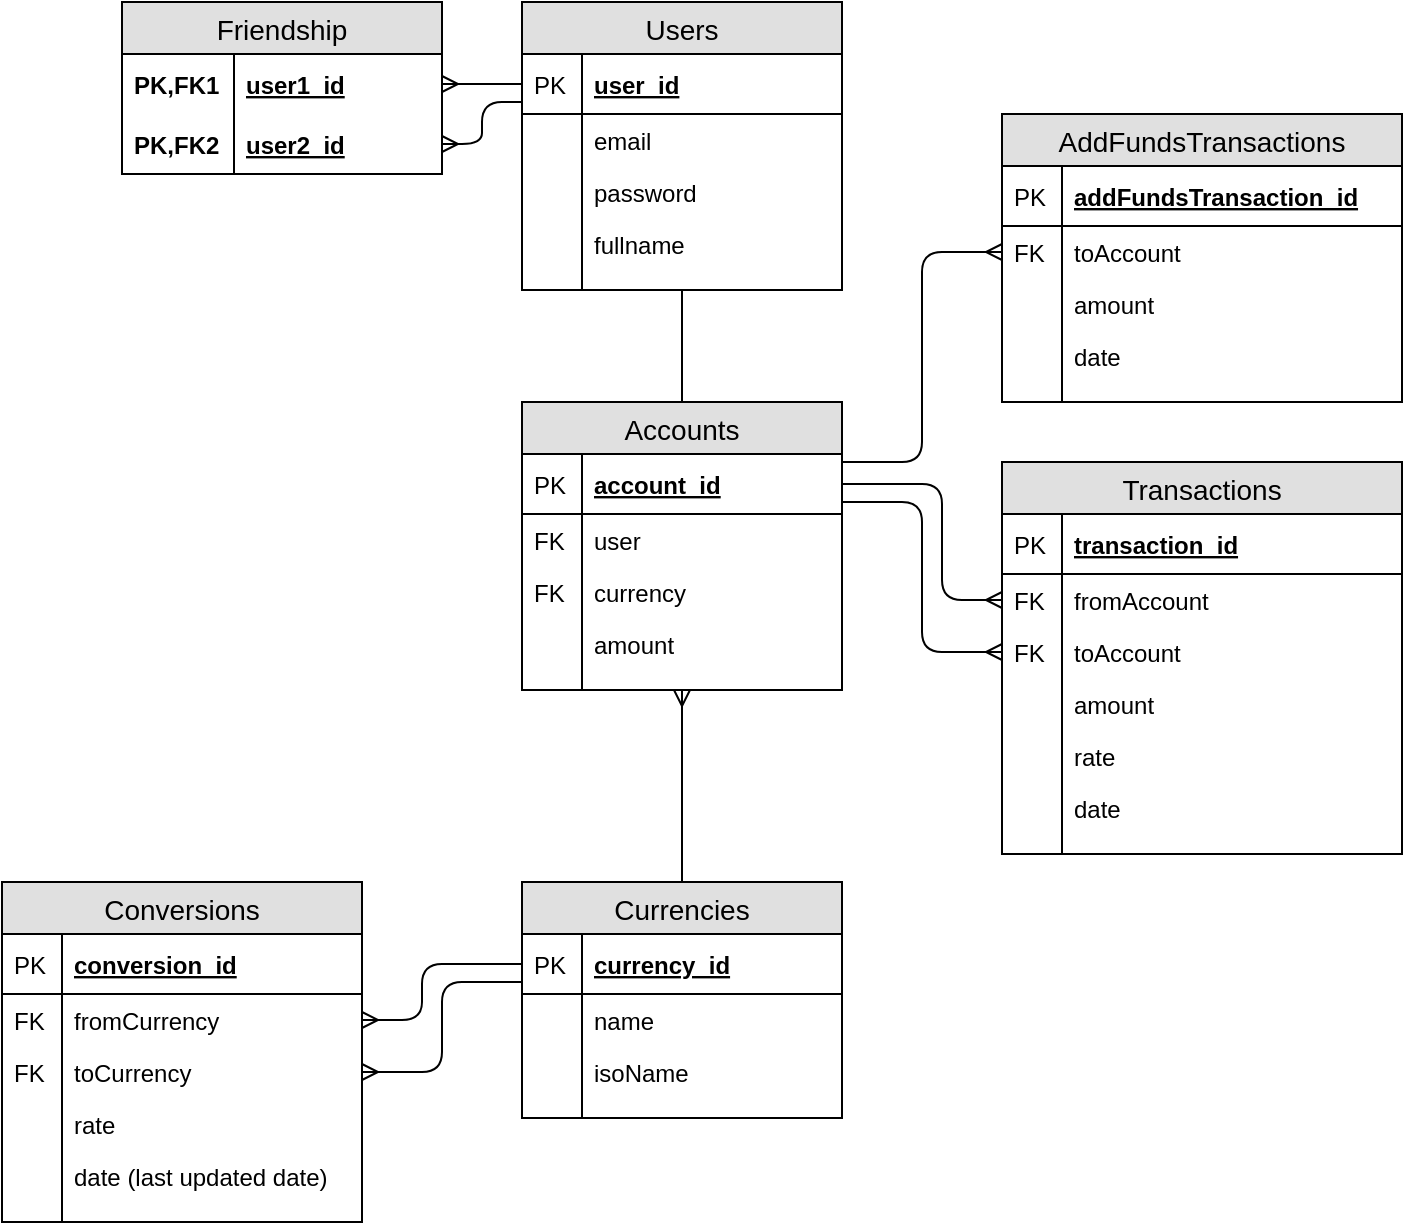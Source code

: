 <mxfile version="12.4.7" type="device"><diagram id="-bDHQBsTsx9B8EABrnFT" name="Page-1"><mxGraphModel dx="1360" dy="802" grid="1" gridSize="10" guides="1" tooltips="1" connect="1" arrows="1" fold="1" page="1" pageScale="1" pageWidth="850" pageHeight="1100" math="0" shadow="0"><root><mxCell id="0"/><mxCell id="1" parent="0"/><mxCell id="xsuDzKPgSNWTdva81MrQ-9" value="Users" style="swimlane;fontStyle=0;childLayout=stackLayout;horizontal=1;startSize=26;fillColor=#e0e0e0;horizontalStack=0;resizeParent=1;resizeParentMax=0;resizeLast=0;collapsible=1;marginBottom=0;swimlaneFillColor=#ffffff;align=center;fontSize=14;" parent="1" vertex="1"><mxGeometry x="300" y="40" width="160" height="144" as="geometry"/></mxCell><mxCell id="xsuDzKPgSNWTdva81MrQ-10" value="user_id" style="shape=partialRectangle;top=0;left=0;right=0;bottom=1;align=left;verticalAlign=middle;fillColor=none;spacingLeft=34;spacingRight=4;overflow=hidden;rotatable=0;points=[[0,0.5],[1,0.5]];portConstraint=eastwest;dropTarget=0;fontStyle=5;fontSize=12;" parent="xsuDzKPgSNWTdva81MrQ-9" vertex="1"><mxGeometry y="26" width="160" height="30" as="geometry"/></mxCell><mxCell id="xsuDzKPgSNWTdva81MrQ-11" value="PK" style="shape=partialRectangle;top=0;left=0;bottom=0;fillColor=none;align=left;verticalAlign=middle;spacingLeft=4;spacingRight=4;overflow=hidden;rotatable=0;points=[];portConstraint=eastwest;part=1;fontSize=12;" parent="xsuDzKPgSNWTdva81MrQ-10" vertex="1" connectable="0"><mxGeometry width="30" height="30" as="geometry"/></mxCell><mxCell id="xsuDzKPgSNWTdva81MrQ-12" value="email" style="shape=partialRectangle;top=0;left=0;right=0;bottom=0;align=left;verticalAlign=top;fillColor=none;spacingLeft=34;spacingRight=4;overflow=hidden;rotatable=0;points=[[0,0.5],[1,0.5]];portConstraint=eastwest;dropTarget=0;fontSize=12;" parent="xsuDzKPgSNWTdva81MrQ-9" vertex="1"><mxGeometry y="56" width="160" height="26" as="geometry"/></mxCell><mxCell id="xsuDzKPgSNWTdva81MrQ-13" value="" style="shape=partialRectangle;top=0;left=0;bottom=0;fillColor=none;align=left;verticalAlign=top;spacingLeft=4;spacingRight=4;overflow=hidden;rotatable=0;points=[];portConstraint=eastwest;part=1;fontSize=12;" parent="xsuDzKPgSNWTdva81MrQ-12" vertex="1" connectable="0"><mxGeometry width="30" height="26" as="geometry"/></mxCell><mxCell id="xsuDzKPgSNWTdva81MrQ-14" value="password" style="shape=partialRectangle;top=0;left=0;right=0;bottom=0;align=left;verticalAlign=top;fillColor=none;spacingLeft=34;spacingRight=4;overflow=hidden;rotatable=0;points=[[0,0.5],[1,0.5]];portConstraint=eastwest;dropTarget=0;fontSize=12;" parent="xsuDzKPgSNWTdva81MrQ-9" vertex="1"><mxGeometry y="82" width="160" height="26" as="geometry"/></mxCell><mxCell id="xsuDzKPgSNWTdva81MrQ-15" value="" style="shape=partialRectangle;top=0;left=0;bottom=0;fillColor=none;align=left;verticalAlign=top;spacingLeft=4;spacingRight=4;overflow=hidden;rotatable=0;points=[];portConstraint=eastwest;part=1;fontSize=12;" parent="xsuDzKPgSNWTdva81MrQ-14" vertex="1" connectable="0"><mxGeometry width="30" height="26" as="geometry"/></mxCell><mxCell id="xsuDzKPgSNWTdva81MrQ-121" value="fullname" style="shape=partialRectangle;top=0;left=0;right=0;bottom=0;align=left;verticalAlign=top;fillColor=none;spacingLeft=34;spacingRight=4;overflow=hidden;rotatable=0;points=[[0,0.5],[1,0.5]];portConstraint=eastwest;dropTarget=0;fontSize=12;" parent="xsuDzKPgSNWTdva81MrQ-9" vertex="1"><mxGeometry y="108" width="160" height="26" as="geometry"/></mxCell><mxCell id="xsuDzKPgSNWTdva81MrQ-122" value="" style="shape=partialRectangle;top=0;left=0;bottom=0;fillColor=none;align=left;verticalAlign=top;spacingLeft=4;spacingRight=4;overflow=hidden;rotatable=0;points=[];portConstraint=eastwest;part=1;fontSize=12;" parent="xsuDzKPgSNWTdva81MrQ-121" vertex="1" connectable="0"><mxGeometry width="30" height="26" as="geometry"/></mxCell><mxCell id="xsuDzKPgSNWTdva81MrQ-18" value="" style="shape=partialRectangle;top=0;left=0;right=0;bottom=0;align=left;verticalAlign=top;fillColor=none;spacingLeft=34;spacingRight=4;overflow=hidden;rotatable=0;points=[[0,0.5],[1,0.5]];portConstraint=eastwest;dropTarget=0;fontSize=12;" parent="xsuDzKPgSNWTdva81MrQ-9" vertex="1"><mxGeometry y="134" width="160" height="10" as="geometry"/></mxCell><mxCell id="xsuDzKPgSNWTdva81MrQ-19" value="" style="shape=partialRectangle;top=0;left=0;bottom=0;fillColor=none;align=left;verticalAlign=top;spacingLeft=4;spacingRight=4;overflow=hidden;rotatable=0;points=[];portConstraint=eastwest;part=1;fontSize=12;" parent="xsuDzKPgSNWTdva81MrQ-18" vertex="1" connectable="0"><mxGeometry width="30" height="10" as="geometry"/></mxCell><mxCell id="xsuDzKPgSNWTdva81MrQ-20" value="Accounts" style="swimlane;fontStyle=0;childLayout=stackLayout;horizontal=1;startSize=26;fillColor=#e0e0e0;horizontalStack=0;resizeParent=1;resizeParentMax=0;resizeLast=0;collapsible=1;marginBottom=0;swimlaneFillColor=#ffffff;align=center;fontSize=14;" parent="1" vertex="1"><mxGeometry x="300" y="240" width="160" height="144" as="geometry"/></mxCell><mxCell id="xsuDzKPgSNWTdva81MrQ-21" value="account_id" style="shape=partialRectangle;top=0;left=0;right=0;bottom=1;align=left;verticalAlign=middle;fillColor=none;spacingLeft=34;spacingRight=4;overflow=hidden;rotatable=0;points=[[0,0.5],[1,0.5]];portConstraint=eastwest;dropTarget=0;fontStyle=5;fontSize=12;" parent="xsuDzKPgSNWTdva81MrQ-20" vertex="1"><mxGeometry y="26" width="160" height="30" as="geometry"/></mxCell><mxCell id="xsuDzKPgSNWTdva81MrQ-22" value="PK" style="shape=partialRectangle;top=0;left=0;bottom=0;fillColor=none;align=left;verticalAlign=middle;spacingLeft=4;spacingRight=4;overflow=hidden;rotatable=0;points=[];portConstraint=eastwest;part=1;fontSize=12;" parent="xsuDzKPgSNWTdva81MrQ-21" vertex="1" connectable="0"><mxGeometry width="30" height="30" as="geometry"/></mxCell><mxCell id="xsuDzKPgSNWTdva81MrQ-23" value="user" style="shape=partialRectangle;top=0;left=0;right=0;bottom=0;align=left;verticalAlign=top;fillColor=none;spacingLeft=34;spacingRight=4;overflow=hidden;rotatable=0;points=[[0,0.5],[1,0.5]];portConstraint=eastwest;dropTarget=0;fontSize=12;" parent="xsuDzKPgSNWTdva81MrQ-20" vertex="1"><mxGeometry y="56" width="160" height="26" as="geometry"/></mxCell><mxCell id="xsuDzKPgSNWTdva81MrQ-24" value="FK" style="shape=partialRectangle;top=0;left=0;bottom=0;fillColor=none;align=left;verticalAlign=top;spacingLeft=4;spacingRight=4;overflow=hidden;rotatable=0;points=[];portConstraint=eastwest;part=1;fontSize=12;" parent="xsuDzKPgSNWTdva81MrQ-23" vertex="1" connectable="0"><mxGeometry width="30" height="26" as="geometry"/></mxCell><mxCell id="xsuDzKPgSNWTdva81MrQ-25" value="currency" style="shape=partialRectangle;top=0;left=0;right=0;bottom=0;align=left;verticalAlign=top;fillColor=none;spacingLeft=34;spacingRight=4;overflow=hidden;rotatable=0;points=[[0,0.5],[1,0.5]];portConstraint=eastwest;dropTarget=0;fontSize=12;" parent="xsuDzKPgSNWTdva81MrQ-20" vertex="1"><mxGeometry y="82" width="160" height="26" as="geometry"/></mxCell><mxCell id="xsuDzKPgSNWTdva81MrQ-26" value="FK" style="shape=partialRectangle;top=0;left=0;bottom=0;fillColor=none;align=left;verticalAlign=top;spacingLeft=4;spacingRight=4;overflow=hidden;rotatable=0;points=[];portConstraint=eastwest;part=1;fontSize=12;" parent="xsuDzKPgSNWTdva81MrQ-25" vertex="1" connectable="0"><mxGeometry width="30" height="26" as="geometry"/></mxCell><mxCell id="xsuDzKPgSNWTdva81MrQ-27" value="amount" style="shape=partialRectangle;top=0;left=0;right=0;bottom=0;align=left;verticalAlign=top;fillColor=none;spacingLeft=34;spacingRight=4;overflow=hidden;rotatable=0;points=[[0,0.5],[1,0.5]];portConstraint=eastwest;dropTarget=0;fontSize=12;" parent="xsuDzKPgSNWTdva81MrQ-20" vertex="1"><mxGeometry y="108" width="160" height="26" as="geometry"/></mxCell><mxCell id="xsuDzKPgSNWTdva81MrQ-28" value="" style="shape=partialRectangle;top=0;left=0;bottom=0;fillColor=none;align=left;verticalAlign=top;spacingLeft=4;spacingRight=4;overflow=hidden;rotatable=0;points=[];portConstraint=eastwest;part=1;fontSize=12;" parent="xsuDzKPgSNWTdva81MrQ-27" vertex="1" connectable="0"><mxGeometry width="30" height="26" as="geometry"/></mxCell><mxCell id="xsuDzKPgSNWTdva81MrQ-29" value="" style="shape=partialRectangle;top=0;left=0;right=0;bottom=0;align=left;verticalAlign=top;fillColor=none;spacingLeft=34;spacingRight=4;overflow=hidden;rotatable=0;points=[[0,0.5],[1,0.5]];portConstraint=eastwest;dropTarget=0;fontSize=12;" parent="xsuDzKPgSNWTdva81MrQ-20" vertex="1"><mxGeometry y="134" width="160" height="10" as="geometry"/></mxCell><mxCell id="xsuDzKPgSNWTdva81MrQ-30" value="" style="shape=partialRectangle;top=0;left=0;bottom=0;fillColor=none;align=left;verticalAlign=top;spacingLeft=4;spacingRight=4;overflow=hidden;rotatable=0;points=[];portConstraint=eastwest;part=1;fontSize=12;" parent="xsuDzKPgSNWTdva81MrQ-29" vertex="1" connectable="0"><mxGeometry width="30" height="10" as="geometry"/></mxCell><mxCell id="xsuDzKPgSNWTdva81MrQ-38" value="Conversions" style="swimlane;fontStyle=0;childLayout=stackLayout;horizontal=1;startSize=26;fillColor=#e0e0e0;horizontalStack=0;resizeParent=1;resizeParentMax=0;resizeLast=0;collapsible=1;marginBottom=0;swimlaneFillColor=#ffffff;align=center;fontSize=14;" parent="1" vertex="1"><mxGeometry x="40" y="480" width="180" height="170" as="geometry"/></mxCell><mxCell id="xsuDzKPgSNWTdva81MrQ-39" value="conversion_id" style="shape=partialRectangle;top=0;left=0;right=0;bottom=1;align=left;verticalAlign=middle;fillColor=none;spacingLeft=34;spacingRight=4;overflow=hidden;rotatable=0;points=[[0,0.5],[1,0.5]];portConstraint=eastwest;dropTarget=0;fontStyle=5;fontSize=12;" parent="xsuDzKPgSNWTdva81MrQ-38" vertex="1"><mxGeometry y="26" width="180" height="30" as="geometry"/></mxCell><mxCell id="xsuDzKPgSNWTdva81MrQ-40" value="PK" style="shape=partialRectangle;top=0;left=0;bottom=0;fillColor=none;align=left;verticalAlign=middle;spacingLeft=4;spacingRight=4;overflow=hidden;rotatable=0;points=[];portConstraint=eastwest;part=1;fontSize=12;" parent="xsuDzKPgSNWTdva81MrQ-39" vertex="1" connectable="0"><mxGeometry width="30" height="30" as="geometry"/></mxCell><mxCell id="xsuDzKPgSNWTdva81MrQ-41" value="fromCurrency" style="shape=partialRectangle;top=0;left=0;right=0;bottom=0;align=left;verticalAlign=top;fillColor=none;spacingLeft=34;spacingRight=4;overflow=hidden;rotatable=0;points=[[0,0.5],[1,0.5]];portConstraint=eastwest;dropTarget=0;fontSize=12;" parent="xsuDzKPgSNWTdva81MrQ-38" vertex="1"><mxGeometry y="56" width="180" height="26" as="geometry"/></mxCell><mxCell id="xsuDzKPgSNWTdva81MrQ-42" value="FK" style="shape=partialRectangle;top=0;left=0;bottom=0;fillColor=none;align=left;verticalAlign=top;spacingLeft=4;spacingRight=4;overflow=hidden;rotatable=0;points=[];portConstraint=eastwest;part=1;fontSize=12;" parent="xsuDzKPgSNWTdva81MrQ-41" vertex="1" connectable="0"><mxGeometry width="30" height="26" as="geometry"/></mxCell><mxCell id="xsuDzKPgSNWTdva81MrQ-43" value="toCurrency" style="shape=partialRectangle;top=0;left=0;right=0;bottom=0;align=left;verticalAlign=top;fillColor=none;spacingLeft=34;spacingRight=4;overflow=hidden;rotatable=0;points=[[0,0.5],[1,0.5]];portConstraint=eastwest;dropTarget=0;fontSize=12;" parent="xsuDzKPgSNWTdva81MrQ-38" vertex="1"><mxGeometry y="82" width="180" height="26" as="geometry"/></mxCell><mxCell id="xsuDzKPgSNWTdva81MrQ-44" value="FK" style="shape=partialRectangle;top=0;left=0;bottom=0;fillColor=none;align=left;verticalAlign=top;spacingLeft=4;spacingRight=4;overflow=hidden;rotatable=0;points=[];portConstraint=eastwest;part=1;fontSize=12;" parent="xsuDzKPgSNWTdva81MrQ-43" vertex="1" connectable="0"><mxGeometry width="30" height="26" as="geometry"/></mxCell><mxCell id="xsuDzKPgSNWTdva81MrQ-49" value="rate" style="shape=partialRectangle;top=0;left=0;right=0;bottom=0;align=left;verticalAlign=top;fillColor=none;spacingLeft=34;spacingRight=4;overflow=hidden;rotatable=0;points=[[0,0.5],[1,0.5]];portConstraint=eastwest;dropTarget=0;fontSize=12;" parent="xsuDzKPgSNWTdva81MrQ-38" vertex="1"><mxGeometry y="108" width="180" height="26" as="geometry"/></mxCell><mxCell id="xsuDzKPgSNWTdva81MrQ-50" value="" style="shape=partialRectangle;top=0;left=0;bottom=0;fillColor=none;align=left;verticalAlign=top;spacingLeft=4;spacingRight=4;overflow=hidden;rotatable=0;points=[];portConstraint=eastwest;part=1;fontSize=12;" parent="xsuDzKPgSNWTdva81MrQ-49" vertex="1" connectable="0"><mxGeometry width="30" height="26" as="geometry"/></mxCell><mxCell id="xsuDzKPgSNWTdva81MrQ-45" value="date (last updated date)" style="shape=partialRectangle;top=0;left=0;right=0;bottom=0;align=left;verticalAlign=top;fillColor=none;spacingLeft=34;spacingRight=4;overflow=hidden;rotatable=0;points=[[0,0.5],[1,0.5]];portConstraint=eastwest;dropTarget=0;fontSize=12;" parent="xsuDzKPgSNWTdva81MrQ-38" vertex="1"><mxGeometry y="134" width="180" height="26" as="geometry"/></mxCell><mxCell id="xsuDzKPgSNWTdva81MrQ-46" value="" style="shape=partialRectangle;top=0;left=0;bottom=0;fillColor=none;align=left;verticalAlign=top;spacingLeft=4;spacingRight=4;overflow=hidden;rotatable=0;points=[];portConstraint=eastwest;part=1;fontSize=12;" parent="xsuDzKPgSNWTdva81MrQ-45" vertex="1" connectable="0"><mxGeometry width="30" height="26" as="geometry"/></mxCell><mxCell id="xsuDzKPgSNWTdva81MrQ-47" value="" style="shape=partialRectangle;top=0;left=0;right=0;bottom=0;align=left;verticalAlign=top;fillColor=none;spacingLeft=34;spacingRight=4;overflow=hidden;rotatable=0;points=[[0,0.5],[1,0.5]];portConstraint=eastwest;dropTarget=0;fontSize=12;" parent="xsuDzKPgSNWTdva81MrQ-38" vertex="1"><mxGeometry y="160" width="180" height="10" as="geometry"/></mxCell><mxCell id="xsuDzKPgSNWTdva81MrQ-48" value="" style="shape=partialRectangle;top=0;left=0;bottom=0;fillColor=none;align=left;verticalAlign=top;spacingLeft=4;spacingRight=4;overflow=hidden;rotatable=0;points=[];portConstraint=eastwest;part=1;fontSize=12;" parent="xsuDzKPgSNWTdva81MrQ-47" vertex="1" connectable="0"><mxGeometry width="30" height="10" as="geometry"/></mxCell><mxCell id="xsuDzKPgSNWTdva81MrQ-51" value="Transactions" style="swimlane;fontStyle=0;childLayout=stackLayout;horizontal=1;startSize=26;fillColor=#e0e0e0;horizontalStack=0;resizeParent=1;resizeParentMax=0;resizeLast=0;collapsible=1;marginBottom=0;swimlaneFillColor=#ffffff;align=center;fontSize=14;" parent="1" vertex="1"><mxGeometry x="540" y="270" width="200" height="196" as="geometry"/></mxCell><mxCell id="xsuDzKPgSNWTdva81MrQ-52" value="transaction_id" style="shape=partialRectangle;top=0;left=0;right=0;bottom=1;align=left;verticalAlign=middle;fillColor=none;spacingLeft=34;spacingRight=4;overflow=hidden;rotatable=0;points=[[0,0.5],[1,0.5]];portConstraint=eastwest;dropTarget=0;fontStyle=5;fontSize=12;" parent="xsuDzKPgSNWTdva81MrQ-51" vertex="1"><mxGeometry y="26" width="200" height="30" as="geometry"/></mxCell><mxCell id="xsuDzKPgSNWTdva81MrQ-53" value="PK" style="shape=partialRectangle;top=0;left=0;bottom=0;fillColor=none;align=left;verticalAlign=middle;spacingLeft=4;spacingRight=4;overflow=hidden;rotatable=0;points=[];portConstraint=eastwest;part=1;fontSize=12;" parent="xsuDzKPgSNWTdva81MrQ-52" vertex="1" connectable="0"><mxGeometry width="30" height="30" as="geometry"/></mxCell><mxCell id="xsuDzKPgSNWTdva81MrQ-54" value="fromAccount" style="shape=partialRectangle;top=0;left=0;right=0;bottom=0;align=left;verticalAlign=top;fillColor=none;spacingLeft=34;spacingRight=4;overflow=hidden;rotatable=0;points=[[0,0.5],[1,0.5]];portConstraint=eastwest;dropTarget=0;fontSize=12;" parent="xsuDzKPgSNWTdva81MrQ-51" vertex="1"><mxGeometry y="56" width="200" height="26" as="geometry"/></mxCell><mxCell id="xsuDzKPgSNWTdva81MrQ-55" value="FK" style="shape=partialRectangle;top=0;left=0;bottom=0;fillColor=none;align=left;verticalAlign=top;spacingLeft=4;spacingRight=4;overflow=hidden;rotatable=0;points=[];portConstraint=eastwest;part=1;fontSize=12;" parent="xsuDzKPgSNWTdva81MrQ-54" vertex="1" connectable="0"><mxGeometry width="30" height="26" as="geometry"/></mxCell><mxCell id="xsuDzKPgSNWTdva81MrQ-56" value="toAccount" style="shape=partialRectangle;top=0;left=0;right=0;bottom=0;align=left;verticalAlign=top;fillColor=none;spacingLeft=34;spacingRight=4;overflow=hidden;rotatable=0;points=[[0,0.5],[1,0.5]];portConstraint=eastwest;dropTarget=0;fontSize=12;" parent="xsuDzKPgSNWTdva81MrQ-51" vertex="1"><mxGeometry y="82" width="200" height="26" as="geometry"/></mxCell><mxCell id="xsuDzKPgSNWTdva81MrQ-57" value="FK" style="shape=partialRectangle;top=0;left=0;bottom=0;fillColor=none;align=left;verticalAlign=top;spacingLeft=4;spacingRight=4;overflow=hidden;rotatable=0;points=[];portConstraint=eastwest;part=1;fontSize=12;" parent="xsuDzKPgSNWTdva81MrQ-56" vertex="1" connectable="0"><mxGeometry width="30" height="26" as="geometry"/></mxCell><mxCell id="xsuDzKPgSNWTdva81MrQ-58" value="amount" style="shape=partialRectangle;top=0;left=0;right=0;bottom=0;align=left;verticalAlign=top;fillColor=none;spacingLeft=34;spacingRight=4;overflow=hidden;rotatable=0;points=[[0,0.5],[1,0.5]];portConstraint=eastwest;dropTarget=0;fontSize=12;" parent="xsuDzKPgSNWTdva81MrQ-51" vertex="1"><mxGeometry y="108" width="200" height="26" as="geometry"/></mxCell><mxCell id="xsuDzKPgSNWTdva81MrQ-59" value="" style="shape=partialRectangle;top=0;left=0;bottom=0;fillColor=none;align=left;verticalAlign=top;spacingLeft=4;spacingRight=4;overflow=hidden;rotatable=0;points=[];portConstraint=eastwest;part=1;fontSize=12;" parent="xsuDzKPgSNWTdva81MrQ-58" vertex="1" connectable="0"><mxGeometry width="30" height="26" as="geometry"/></mxCell><mxCell id="JYjELxhwxCiQJEBF-xP1-1" value="rate" style="shape=partialRectangle;top=0;left=0;right=0;bottom=0;align=left;verticalAlign=top;fillColor=none;spacingLeft=34;spacingRight=4;overflow=hidden;rotatable=0;points=[[0,0.5],[1,0.5]];portConstraint=eastwest;dropTarget=0;fontSize=12;" parent="xsuDzKPgSNWTdva81MrQ-51" vertex="1"><mxGeometry y="134" width="200" height="26" as="geometry"/></mxCell><mxCell id="JYjELxhwxCiQJEBF-xP1-2" value="" style="shape=partialRectangle;top=0;left=0;bottom=0;fillColor=none;align=left;verticalAlign=top;spacingLeft=4;spacingRight=4;overflow=hidden;rotatable=0;points=[];portConstraint=eastwest;part=1;fontSize=12;" parent="JYjELxhwxCiQJEBF-xP1-1" vertex="1" connectable="0"><mxGeometry width="30" height="26" as="geometry"/></mxCell><mxCell id="xsuDzKPgSNWTdva81MrQ-98" value="date" style="shape=partialRectangle;top=0;left=0;right=0;bottom=0;align=left;verticalAlign=top;fillColor=none;spacingLeft=34;spacingRight=4;overflow=hidden;rotatable=0;points=[[0,0.5],[1,0.5]];portConstraint=eastwest;dropTarget=0;fontSize=12;" parent="xsuDzKPgSNWTdva81MrQ-51" vertex="1"><mxGeometry y="160" width="200" height="26" as="geometry"/></mxCell><mxCell id="xsuDzKPgSNWTdva81MrQ-99" value="" style="shape=partialRectangle;top=0;left=0;bottom=0;fillColor=none;align=left;verticalAlign=top;spacingLeft=4;spacingRight=4;overflow=hidden;rotatable=0;points=[];portConstraint=eastwest;part=1;fontSize=12;" parent="xsuDzKPgSNWTdva81MrQ-98" vertex="1" connectable="0"><mxGeometry width="30" height="26" as="geometry"/></mxCell><mxCell id="xsuDzKPgSNWTdva81MrQ-60" value="" style="shape=partialRectangle;top=0;left=0;right=0;bottom=0;align=left;verticalAlign=top;fillColor=none;spacingLeft=34;spacingRight=4;overflow=hidden;rotatable=0;points=[[0,0.5],[1,0.5]];portConstraint=eastwest;dropTarget=0;fontSize=12;" parent="xsuDzKPgSNWTdva81MrQ-51" vertex="1"><mxGeometry y="186" width="200" height="10" as="geometry"/></mxCell><mxCell id="xsuDzKPgSNWTdva81MrQ-61" value="" style="shape=partialRectangle;top=0;left=0;bottom=0;fillColor=none;align=left;verticalAlign=top;spacingLeft=4;spacingRight=4;overflow=hidden;rotatable=0;points=[];portConstraint=eastwest;part=1;fontSize=12;" parent="xsuDzKPgSNWTdva81MrQ-60" vertex="1" connectable="0"><mxGeometry width="30" height="10" as="geometry"/></mxCell><mxCell id="xsuDzKPgSNWTdva81MrQ-62" value="Currencies" style="swimlane;fontStyle=0;childLayout=stackLayout;horizontal=1;startSize=26;fillColor=#e0e0e0;horizontalStack=0;resizeParent=1;resizeParentMax=0;resizeLast=0;collapsible=1;marginBottom=0;swimlaneFillColor=#ffffff;align=center;fontSize=14;" parent="1" vertex="1"><mxGeometry x="300" y="480" width="160" height="118" as="geometry"/></mxCell><mxCell id="xsuDzKPgSNWTdva81MrQ-63" value="currency_id" style="shape=partialRectangle;top=0;left=0;right=0;bottom=1;align=left;verticalAlign=middle;fillColor=none;spacingLeft=34;spacingRight=4;overflow=hidden;rotatable=0;points=[[0,0.5],[1,0.5]];portConstraint=eastwest;dropTarget=0;fontStyle=5;fontSize=12;" parent="xsuDzKPgSNWTdva81MrQ-62" vertex="1"><mxGeometry y="26" width="160" height="30" as="geometry"/></mxCell><mxCell id="xsuDzKPgSNWTdva81MrQ-64" value="PK" style="shape=partialRectangle;top=0;left=0;bottom=0;fillColor=none;align=left;verticalAlign=middle;spacingLeft=4;spacingRight=4;overflow=hidden;rotatable=0;points=[];portConstraint=eastwest;part=1;fontSize=12;" parent="xsuDzKPgSNWTdva81MrQ-63" vertex="1" connectable="0"><mxGeometry width="30" height="30" as="geometry"/></mxCell><mxCell id="xsuDzKPgSNWTdva81MrQ-65" value="name" style="shape=partialRectangle;top=0;left=0;right=0;bottom=0;align=left;verticalAlign=top;fillColor=none;spacingLeft=34;spacingRight=4;overflow=hidden;rotatable=0;points=[[0,0.5],[1,0.5]];portConstraint=eastwest;dropTarget=0;fontSize=12;" parent="xsuDzKPgSNWTdva81MrQ-62" vertex="1"><mxGeometry y="56" width="160" height="26" as="geometry"/></mxCell><mxCell id="xsuDzKPgSNWTdva81MrQ-66" value="" style="shape=partialRectangle;top=0;left=0;bottom=0;fillColor=none;align=left;verticalAlign=top;spacingLeft=4;spacingRight=4;overflow=hidden;rotatable=0;points=[];portConstraint=eastwest;part=1;fontSize=12;" parent="xsuDzKPgSNWTdva81MrQ-65" vertex="1" connectable="0"><mxGeometry width="30" height="26" as="geometry"/></mxCell><mxCell id="xsuDzKPgSNWTdva81MrQ-67" value="isoName" style="shape=partialRectangle;top=0;left=0;right=0;bottom=0;align=left;verticalAlign=top;fillColor=none;spacingLeft=34;spacingRight=4;overflow=hidden;rotatable=0;points=[[0,0.5],[1,0.5]];portConstraint=eastwest;dropTarget=0;fontSize=12;" parent="xsuDzKPgSNWTdva81MrQ-62" vertex="1"><mxGeometry y="82" width="160" height="26" as="geometry"/></mxCell><mxCell id="xsuDzKPgSNWTdva81MrQ-68" value="" style="shape=partialRectangle;top=0;left=0;bottom=0;fillColor=none;align=left;verticalAlign=top;spacingLeft=4;spacingRight=4;overflow=hidden;rotatable=0;points=[];portConstraint=eastwest;part=1;fontSize=12;" parent="xsuDzKPgSNWTdva81MrQ-67" vertex="1" connectable="0"><mxGeometry width="30" height="26" as="geometry"/></mxCell><mxCell id="xsuDzKPgSNWTdva81MrQ-71" value="" style="shape=partialRectangle;top=0;left=0;right=0;bottom=0;align=left;verticalAlign=top;fillColor=none;spacingLeft=34;spacingRight=4;overflow=hidden;rotatable=0;points=[[0,0.5],[1,0.5]];portConstraint=eastwest;dropTarget=0;fontSize=12;" parent="xsuDzKPgSNWTdva81MrQ-62" vertex="1"><mxGeometry y="108" width="160" height="10" as="geometry"/></mxCell><mxCell id="xsuDzKPgSNWTdva81MrQ-72" value="" style="shape=partialRectangle;top=0;left=0;bottom=0;fillColor=none;align=left;verticalAlign=top;spacingLeft=4;spacingRight=4;overflow=hidden;rotatable=0;points=[];portConstraint=eastwest;part=1;fontSize=12;" parent="xsuDzKPgSNWTdva81MrQ-71" vertex="1" connectable="0"><mxGeometry width="30" height="10" as="geometry"/></mxCell><mxCell id="xsuDzKPgSNWTdva81MrQ-77" value="" style="edgeStyle=orthogonalEdgeStyle;fontSize=12;html=1;endArrow=ERmany;rounded=1;elbow=vertical;" parent="1" source="xsuDzKPgSNWTdva81MrQ-63" target="xsuDzKPgSNWTdva81MrQ-41" edge="1"><mxGeometry width="100" height="100" relative="1" as="geometry"><mxPoint x="540" y="350" as="sourcePoint"/><mxPoint x="640" y="250" as="targetPoint"/><Array as="points"><mxPoint x="250" y="521"/><mxPoint x="250" y="549"/></Array></mxGeometry></mxCell><mxCell id="xsuDzKPgSNWTdva81MrQ-79" value="" style="edgeStyle=orthogonalEdgeStyle;fontSize=12;html=1;endArrow=none;rounded=1;elbow=vertical;endFill=0;" parent="1" source="xsuDzKPgSNWTdva81MrQ-9" target="xsuDzKPgSNWTdva81MrQ-20" edge="1"><mxGeometry width="100" height="100" relative="1" as="geometry"><mxPoint x="760" y="200" as="sourcePoint"/><mxPoint x="850" y="226" as="targetPoint"/></mxGeometry></mxCell><mxCell id="xsuDzKPgSNWTdva81MrQ-80" value="" style="edgeStyle=orthogonalEdgeStyle;fontSize=12;html=1;endArrow=ERmany;rounded=1;elbow=vertical;" parent="1" source="xsuDzKPgSNWTdva81MrQ-21" target="xsuDzKPgSNWTdva81MrQ-54" edge="1"><mxGeometry width="100" height="100" relative="1" as="geometry"><mxPoint x="650" y="130" as="sourcePoint"/><mxPoint x="860" y="156" as="targetPoint"/><Array as="points"><mxPoint x="510" y="281"/><mxPoint x="510" y="339"/></Array></mxGeometry></mxCell><mxCell id="xsuDzKPgSNWTdva81MrQ-81" value="" style="edgeStyle=orthogonalEdgeStyle;fontSize=12;html=1;endArrow=ERmany;rounded=1;elbow=vertical;" parent="1" source="xsuDzKPgSNWTdva81MrQ-62" target="xsuDzKPgSNWTdva81MrQ-20" edge="1"><mxGeometry width="100" height="100" relative="1" as="geometry"><mxPoint x="620" y="390" as="sourcePoint"/><mxPoint x="830" y="416" as="targetPoint"/></mxGeometry></mxCell><mxCell id="xsuDzKPgSNWTdva81MrQ-83" value="" style="edgeStyle=orthogonalEdgeStyle;fontSize=12;html=1;endArrow=ERmany;rounded=1;elbow=vertical;" parent="1" source="xsuDzKPgSNWTdva81MrQ-63" target="xsuDzKPgSNWTdva81MrQ-43" edge="1"><mxGeometry width="100" height="100" relative="1" as="geometry"><mxPoint x="470" y="531" as="sourcePoint"/><mxPoint x="550" y="559" as="targetPoint"/><Array as="points"><mxPoint x="260" y="530"/><mxPoint x="260" y="575"/></Array></mxGeometry></mxCell><mxCell id="xsuDzKPgSNWTdva81MrQ-84" value="" style="edgeStyle=orthogonalEdgeStyle;fontSize=12;html=1;endArrow=ERmany;rounded=1;elbow=vertical;" parent="1" source="xsuDzKPgSNWTdva81MrQ-21" target="xsuDzKPgSNWTdva81MrQ-90" edge="1"><mxGeometry width="100" height="100" relative="1" as="geometry"><mxPoint x="840" y="220" as="sourcePoint"/><mxPoint x="920" y="248" as="targetPoint"/><Array as="points"><mxPoint x="500" y="270"/><mxPoint x="500" y="165"/></Array></mxGeometry></mxCell><mxCell id="xsuDzKPgSNWTdva81MrQ-85" value="" style="edgeStyle=orthogonalEdgeStyle;fontSize=12;html=1;endArrow=ERmany;rounded=1;elbow=vertical;" parent="1" source="xsuDzKPgSNWTdva81MrQ-21" target="xsuDzKPgSNWTdva81MrQ-56" edge="1"><mxGeometry width="100" height="100" relative="1" as="geometry"><mxPoint x="860" y="280" as="sourcePoint"/><mxPoint x="940" y="308" as="targetPoint"/><Array as="points"><mxPoint x="500" y="290"/><mxPoint x="500" y="365"/></Array></mxGeometry></mxCell><mxCell id="xsuDzKPgSNWTdva81MrQ-87" value="AddFundsTransactions" style="swimlane;fontStyle=0;childLayout=stackLayout;horizontal=1;startSize=26;fillColor=#e0e0e0;horizontalStack=0;resizeParent=1;resizeParentMax=0;resizeLast=0;collapsible=1;marginBottom=0;swimlaneFillColor=#ffffff;align=center;fontSize=14;" parent="1" vertex="1"><mxGeometry x="540" y="96" width="200" height="144" as="geometry"/></mxCell><mxCell id="xsuDzKPgSNWTdva81MrQ-88" value="addFundsTransaction_id" style="shape=partialRectangle;top=0;left=0;right=0;bottom=1;align=left;verticalAlign=middle;fillColor=none;spacingLeft=34;spacingRight=4;overflow=hidden;rotatable=0;points=[[0,0.5],[1,0.5]];portConstraint=eastwest;dropTarget=0;fontStyle=5;fontSize=12;" parent="xsuDzKPgSNWTdva81MrQ-87" vertex="1"><mxGeometry y="26" width="200" height="30" as="geometry"/></mxCell><mxCell id="xsuDzKPgSNWTdva81MrQ-89" value="PK" style="shape=partialRectangle;top=0;left=0;bottom=0;fillColor=none;align=left;verticalAlign=middle;spacingLeft=4;spacingRight=4;overflow=hidden;rotatable=0;points=[];portConstraint=eastwest;part=1;fontSize=12;" parent="xsuDzKPgSNWTdva81MrQ-88" vertex="1" connectable="0"><mxGeometry width="30" height="30" as="geometry"/></mxCell><mxCell id="xsuDzKPgSNWTdva81MrQ-90" value="toAccount" style="shape=partialRectangle;top=0;left=0;right=0;bottom=0;align=left;verticalAlign=top;fillColor=none;spacingLeft=34;spacingRight=4;overflow=hidden;rotatable=0;points=[[0,0.5],[1,0.5]];portConstraint=eastwest;dropTarget=0;fontSize=12;" parent="xsuDzKPgSNWTdva81MrQ-87" vertex="1"><mxGeometry y="56" width="200" height="26" as="geometry"/></mxCell><mxCell id="xsuDzKPgSNWTdva81MrQ-91" value="FK" style="shape=partialRectangle;top=0;left=0;bottom=0;fillColor=none;align=left;verticalAlign=top;spacingLeft=4;spacingRight=4;overflow=hidden;rotatable=0;points=[];portConstraint=eastwest;part=1;fontSize=12;" parent="xsuDzKPgSNWTdva81MrQ-90" vertex="1" connectable="0"><mxGeometry width="30" height="26" as="geometry"/></mxCell><mxCell id="xsuDzKPgSNWTdva81MrQ-92" value="amount" style="shape=partialRectangle;top=0;left=0;right=0;bottom=0;align=left;verticalAlign=top;fillColor=none;spacingLeft=34;spacingRight=4;overflow=hidden;rotatable=0;points=[[0,0.5],[1,0.5]];portConstraint=eastwest;dropTarget=0;fontSize=12;" parent="xsuDzKPgSNWTdva81MrQ-87" vertex="1"><mxGeometry y="82" width="200" height="26" as="geometry"/></mxCell><mxCell id="xsuDzKPgSNWTdva81MrQ-93" value="" style="shape=partialRectangle;top=0;left=0;bottom=0;fillColor=none;align=left;verticalAlign=top;spacingLeft=4;spacingRight=4;overflow=hidden;rotatable=0;points=[];portConstraint=eastwest;part=1;fontSize=12;" parent="xsuDzKPgSNWTdva81MrQ-92" vertex="1" connectable="0"><mxGeometry width="30" height="26" as="geometry"/></mxCell><mxCell id="xsuDzKPgSNWTdva81MrQ-94" value="date" style="shape=partialRectangle;top=0;left=0;right=0;bottom=0;align=left;verticalAlign=top;fillColor=none;spacingLeft=34;spacingRight=4;overflow=hidden;rotatable=0;points=[[0,0.5],[1,0.5]];portConstraint=eastwest;dropTarget=0;fontSize=12;" parent="xsuDzKPgSNWTdva81MrQ-87" vertex="1"><mxGeometry y="108" width="200" height="26" as="geometry"/></mxCell><mxCell id="xsuDzKPgSNWTdva81MrQ-95" value="" style="shape=partialRectangle;top=0;left=0;bottom=0;fillColor=none;align=left;verticalAlign=top;spacingLeft=4;spacingRight=4;overflow=hidden;rotatable=0;points=[];portConstraint=eastwest;part=1;fontSize=12;" parent="xsuDzKPgSNWTdva81MrQ-94" vertex="1" connectable="0"><mxGeometry width="30" height="26" as="geometry"/></mxCell><mxCell id="xsuDzKPgSNWTdva81MrQ-96" value="" style="shape=partialRectangle;top=0;left=0;right=0;bottom=0;align=left;verticalAlign=top;fillColor=none;spacingLeft=34;spacingRight=4;overflow=hidden;rotatable=0;points=[[0,0.5],[1,0.5]];portConstraint=eastwest;dropTarget=0;fontSize=12;" parent="xsuDzKPgSNWTdva81MrQ-87" vertex="1"><mxGeometry y="134" width="200" height="10" as="geometry"/></mxCell><mxCell id="xsuDzKPgSNWTdva81MrQ-97" value="" style="shape=partialRectangle;top=0;left=0;bottom=0;fillColor=none;align=left;verticalAlign=top;spacingLeft=4;spacingRight=4;overflow=hidden;rotatable=0;points=[];portConstraint=eastwest;part=1;fontSize=12;" parent="xsuDzKPgSNWTdva81MrQ-96" vertex="1" connectable="0"><mxGeometry width="30" height="10" as="geometry"/></mxCell><mxCell id="xsuDzKPgSNWTdva81MrQ-114" value="Friendship" style="swimlane;fontStyle=0;childLayout=stackLayout;horizontal=1;startSize=26;fillColor=#e0e0e0;horizontalStack=0;resizeParent=1;resizeParentMax=0;resizeLast=0;collapsible=1;marginBottom=0;swimlaneFillColor=#ffffff;align=center;fontSize=14;" parent="1" vertex="1"><mxGeometry x="100" y="40" width="160" height="86" as="geometry"/></mxCell><mxCell id="xsuDzKPgSNWTdva81MrQ-115" value="user1_id" style="shape=partialRectangle;top=0;left=0;right=0;bottom=0;align=left;verticalAlign=middle;fillColor=none;spacingLeft=60;spacingRight=4;overflow=hidden;rotatable=0;points=[[0,0.5],[1,0.5]];portConstraint=eastwest;dropTarget=0;fontStyle=5;fontSize=12;" parent="xsuDzKPgSNWTdva81MrQ-114" vertex="1"><mxGeometry y="26" width="160" height="30" as="geometry"/></mxCell><mxCell id="xsuDzKPgSNWTdva81MrQ-116" value="PK,FK1" style="shape=partialRectangle;fontStyle=1;top=0;left=0;bottom=0;fillColor=none;align=left;verticalAlign=middle;spacingLeft=4;spacingRight=4;overflow=hidden;rotatable=0;points=[];portConstraint=eastwest;part=1;fontSize=12;" parent="xsuDzKPgSNWTdva81MrQ-115" vertex="1" connectable="0"><mxGeometry width="56" height="30" as="geometry"/></mxCell><mxCell id="xsuDzKPgSNWTdva81MrQ-117" value="user2_id" style="shape=partialRectangle;top=0;left=0;right=0;bottom=1;align=left;verticalAlign=middle;fillColor=none;spacingLeft=60;spacingRight=4;overflow=hidden;rotatable=0;points=[[0,0.5],[1,0.5]];portConstraint=eastwest;dropTarget=0;fontStyle=5;fontSize=12;" parent="xsuDzKPgSNWTdva81MrQ-114" vertex="1"><mxGeometry y="56" width="160" height="30" as="geometry"/></mxCell><mxCell id="xsuDzKPgSNWTdva81MrQ-118" value="PK,FK2" style="shape=partialRectangle;fontStyle=1;top=0;left=0;bottom=0;fillColor=none;align=left;verticalAlign=middle;spacingLeft=4;spacingRight=4;overflow=hidden;rotatable=0;points=[];portConstraint=eastwest;part=1;fontSize=12;" parent="xsuDzKPgSNWTdva81MrQ-117" vertex="1" connectable="0"><mxGeometry width="56" height="30" as="geometry"/></mxCell><mxCell id="xsuDzKPgSNWTdva81MrQ-123" value="" style="edgeStyle=orthogonalEdgeStyle;fontSize=12;html=1;endArrow=ERmany;rounded=1;elbow=vertical;" parent="1" source="xsuDzKPgSNWTdva81MrQ-10" target="xsuDzKPgSNWTdva81MrQ-115" edge="1"><mxGeometry width="100" height="100" relative="1" as="geometry"><mxPoint x="220" y="190" as="sourcePoint"/><mxPoint x="220" y="246" as="targetPoint"/></mxGeometry></mxCell><mxCell id="xsuDzKPgSNWTdva81MrQ-124" value="" style="edgeStyle=orthogonalEdgeStyle;fontSize=12;html=1;endArrow=ERmany;rounded=1;elbow=vertical;" parent="1" source="xsuDzKPgSNWTdva81MrQ-10" target="xsuDzKPgSNWTdva81MrQ-117" edge="1"><mxGeometry width="100" height="100" relative="1" as="geometry"><mxPoint x="220" y="184" as="sourcePoint"/><mxPoint x="220" y="240" as="targetPoint"/><Array as="points"><mxPoint x="280" y="90"/><mxPoint x="280" y="111"/></Array></mxGeometry></mxCell></root></mxGraphModel></diagram></mxfile>